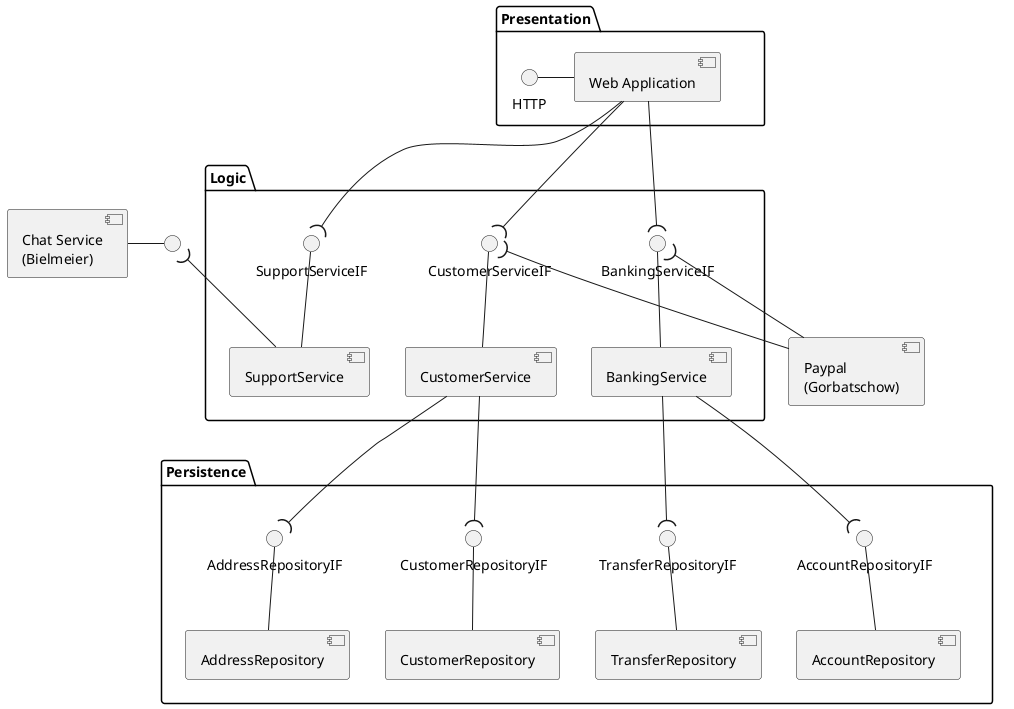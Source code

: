 @startuml

skinparam monochrome true

[Paypal\n(Gorbatschow)] as paypal
[Chat Service\n(Bielmeier)] as chat

interface " " as IFChat
chat -right-() IFChat

package "Presentation" as presentation {
  HTTP - [Web Application]
}


package "Logic" as logic {

  '[SessionService] -up-() SessionServiceIF
  'SessionServiceIF )-up- [Web Application]

  [CustomerService] -up-() CustomerServiceIF
  CustomerServiceIF )-up- [Web Application]
  CustomerServiceIF )-- paypal

  [BankingService] -up-() BankingServiceIF
  BankingServiceIF )-- [Web Application]
  BankingServiceIF )-- paypal

  [SupportService] -up-() SupportServiceIF
  SupportServiceIF )-up- [Web Application]
  IFChat )-- SupportService

  'chat -[hidden]-> [SupportService]



}

package "Persistence" as persistence {

  [AccountRepository] -up-() AccountRepositoryIF
  AccountRepositoryIF )-up- [BankingService]

  [TransferRepository] -up-() TransferRepositoryIF
  TransferRepositoryIF )-up- [BankingService]

  [CustomerRepository] -up-() CustomerRepositoryIF
  CustomerRepositoryIF )-up- [CustomerService]

  [AddressRepository] -up-() AddressRepositoryIF
  AddressRepositoryIF )-up- [CustomerService]
}

presentation -[hidden]-> logic
presentation -[hidden]-> persistence
logic -[hidden]-> persistence

logic -[hidden]> chat
paypal -[hidden]> logic




@enduml